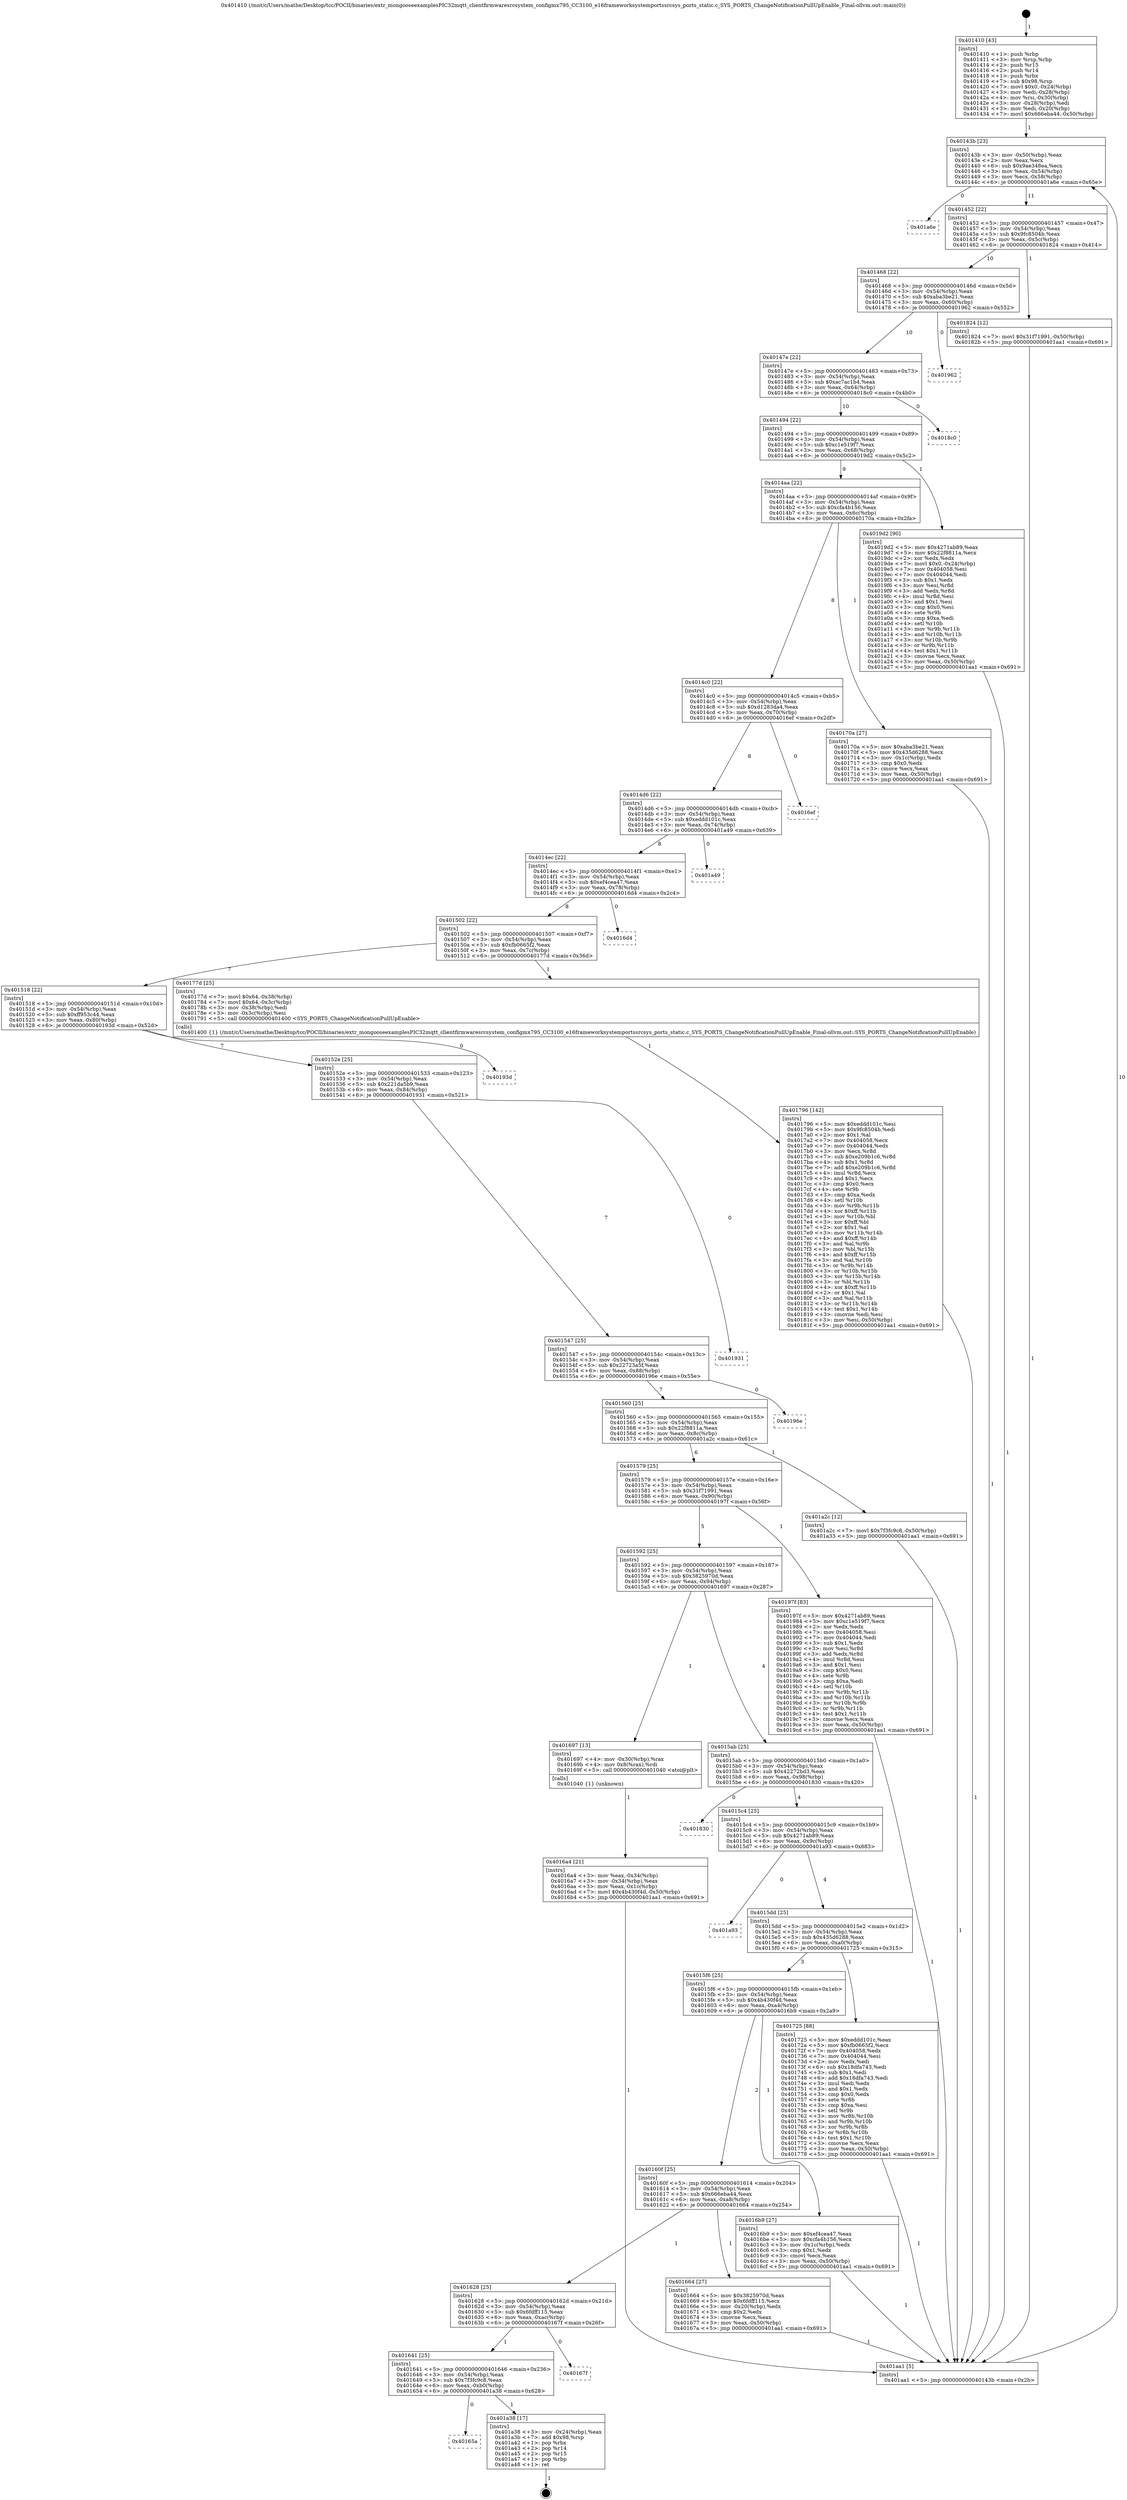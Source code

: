 digraph "0x401410" {
  label = "0x401410 (/mnt/c/Users/mathe/Desktop/tcc/POCII/binaries/extr_mongooseexamplesPIC32mqtt_clientfirmwaresrcsystem_configmx795_CC3100_e16frameworksystemportssrcsys_ports_static.c_SYS_PORTS_ChangeNotificationPullUpEnable_Final-ollvm.out::main(0))"
  labelloc = "t"
  node[shape=record]

  Entry [label="",width=0.3,height=0.3,shape=circle,fillcolor=black,style=filled]
  "0x40143b" [label="{
     0x40143b [23]\l
     | [instrs]\l
     &nbsp;&nbsp;0x40143b \<+3\>: mov -0x50(%rbp),%eax\l
     &nbsp;&nbsp;0x40143e \<+2\>: mov %eax,%ecx\l
     &nbsp;&nbsp;0x401440 \<+6\>: sub $0x9ae348ea,%ecx\l
     &nbsp;&nbsp;0x401446 \<+3\>: mov %eax,-0x54(%rbp)\l
     &nbsp;&nbsp;0x401449 \<+3\>: mov %ecx,-0x58(%rbp)\l
     &nbsp;&nbsp;0x40144c \<+6\>: je 0000000000401a6e \<main+0x65e\>\l
  }"]
  "0x401a6e" [label="{
     0x401a6e\l
  }", style=dashed]
  "0x401452" [label="{
     0x401452 [22]\l
     | [instrs]\l
     &nbsp;&nbsp;0x401452 \<+5\>: jmp 0000000000401457 \<main+0x47\>\l
     &nbsp;&nbsp;0x401457 \<+3\>: mov -0x54(%rbp),%eax\l
     &nbsp;&nbsp;0x40145a \<+5\>: sub $0x9fc8504b,%eax\l
     &nbsp;&nbsp;0x40145f \<+3\>: mov %eax,-0x5c(%rbp)\l
     &nbsp;&nbsp;0x401462 \<+6\>: je 0000000000401824 \<main+0x414\>\l
  }"]
  Exit [label="",width=0.3,height=0.3,shape=circle,fillcolor=black,style=filled,peripheries=2]
  "0x401824" [label="{
     0x401824 [12]\l
     | [instrs]\l
     &nbsp;&nbsp;0x401824 \<+7\>: movl $0x31f71991,-0x50(%rbp)\l
     &nbsp;&nbsp;0x40182b \<+5\>: jmp 0000000000401aa1 \<main+0x691\>\l
  }"]
  "0x401468" [label="{
     0x401468 [22]\l
     | [instrs]\l
     &nbsp;&nbsp;0x401468 \<+5\>: jmp 000000000040146d \<main+0x5d\>\l
     &nbsp;&nbsp;0x40146d \<+3\>: mov -0x54(%rbp),%eax\l
     &nbsp;&nbsp;0x401470 \<+5\>: sub $0xaba3be21,%eax\l
     &nbsp;&nbsp;0x401475 \<+3\>: mov %eax,-0x60(%rbp)\l
     &nbsp;&nbsp;0x401478 \<+6\>: je 0000000000401962 \<main+0x552\>\l
  }"]
  "0x40165a" [label="{
     0x40165a\l
  }", style=dashed]
  "0x401962" [label="{
     0x401962\l
  }", style=dashed]
  "0x40147e" [label="{
     0x40147e [22]\l
     | [instrs]\l
     &nbsp;&nbsp;0x40147e \<+5\>: jmp 0000000000401483 \<main+0x73\>\l
     &nbsp;&nbsp;0x401483 \<+3\>: mov -0x54(%rbp),%eax\l
     &nbsp;&nbsp;0x401486 \<+5\>: sub $0xac7ac1b4,%eax\l
     &nbsp;&nbsp;0x40148b \<+3\>: mov %eax,-0x64(%rbp)\l
     &nbsp;&nbsp;0x40148e \<+6\>: je 00000000004018c0 \<main+0x4b0\>\l
  }"]
  "0x401a38" [label="{
     0x401a38 [17]\l
     | [instrs]\l
     &nbsp;&nbsp;0x401a38 \<+3\>: mov -0x24(%rbp),%eax\l
     &nbsp;&nbsp;0x401a3b \<+7\>: add $0x98,%rsp\l
     &nbsp;&nbsp;0x401a42 \<+1\>: pop %rbx\l
     &nbsp;&nbsp;0x401a43 \<+2\>: pop %r14\l
     &nbsp;&nbsp;0x401a45 \<+2\>: pop %r15\l
     &nbsp;&nbsp;0x401a47 \<+1\>: pop %rbp\l
     &nbsp;&nbsp;0x401a48 \<+1\>: ret\l
  }"]
  "0x4018c0" [label="{
     0x4018c0\l
  }", style=dashed]
  "0x401494" [label="{
     0x401494 [22]\l
     | [instrs]\l
     &nbsp;&nbsp;0x401494 \<+5\>: jmp 0000000000401499 \<main+0x89\>\l
     &nbsp;&nbsp;0x401499 \<+3\>: mov -0x54(%rbp),%eax\l
     &nbsp;&nbsp;0x40149c \<+5\>: sub $0xc1e519f7,%eax\l
     &nbsp;&nbsp;0x4014a1 \<+3\>: mov %eax,-0x68(%rbp)\l
     &nbsp;&nbsp;0x4014a4 \<+6\>: je 00000000004019d2 \<main+0x5c2\>\l
  }"]
  "0x401641" [label="{
     0x401641 [25]\l
     | [instrs]\l
     &nbsp;&nbsp;0x401641 \<+5\>: jmp 0000000000401646 \<main+0x236\>\l
     &nbsp;&nbsp;0x401646 \<+3\>: mov -0x54(%rbp),%eax\l
     &nbsp;&nbsp;0x401649 \<+5\>: sub $0x7f3fc9c8,%eax\l
     &nbsp;&nbsp;0x40164e \<+6\>: mov %eax,-0xb0(%rbp)\l
     &nbsp;&nbsp;0x401654 \<+6\>: je 0000000000401a38 \<main+0x628\>\l
  }"]
  "0x4019d2" [label="{
     0x4019d2 [90]\l
     | [instrs]\l
     &nbsp;&nbsp;0x4019d2 \<+5\>: mov $0x4271ab89,%eax\l
     &nbsp;&nbsp;0x4019d7 \<+5\>: mov $0x22f8811a,%ecx\l
     &nbsp;&nbsp;0x4019dc \<+2\>: xor %edx,%edx\l
     &nbsp;&nbsp;0x4019de \<+7\>: movl $0x0,-0x24(%rbp)\l
     &nbsp;&nbsp;0x4019e5 \<+7\>: mov 0x404058,%esi\l
     &nbsp;&nbsp;0x4019ec \<+7\>: mov 0x404044,%edi\l
     &nbsp;&nbsp;0x4019f3 \<+3\>: sub $0x1,%edx\l
     &nbsp;&nbsp;0x4019f6 \<+3\>: mov %esi,%r8d\l
     &nbsp;&nbsp;0x4019f9 \<+3\>: add %edx,%r8d\l
     &nbsp;&nbsp;0x4019fc \<+4\>: imul %r8d,%esi\l
     &nbsp;&nbsp;0x401a00 \<+3\>: and $0x1,%esi\l
     &nbsp;&nbsp;0x401a03 \<+3\>: cmp $0x0,%esi\l
     &nbsp;&nbsp;0x401a06 \<+4\>: sete %r9b\l
     &nbsp;&nbsp;0x401a0a \<+3\>: cmp $0xa,%edi\l
     &nbsp;&nbsp;0x401a0d \<+4\>: setl %r10b\l
     &nbsp;&nbsp;0x401a11 \<+3\>: mov %r9b,%r11b\l
     &nbsp;&nbsp;0x401a14 \<+3\>: and %r10b,%r11b\l
     &nbsp;&nbsp;0x401a17 \<+3\>: xor %r10b,%r9b\l
     &nbsp;&nbsp;0x401a1a \<+3\>: or %r9b,%r11b\l
     &nbsp;&nbsp;0x401a1d \<+4\>: test $0x1,%r11b\l
     &nbsp;&nbsp;0x401a21 \<+3\>: cmovne %ecx,%eax\l
     &nbsp;&nbsp;0x401a24 \<+3\>: mov %eax,-0x50(%rbp)\l
     &nbsp;&nbsp;0x401a27 \<+5\>: jmp 0000000000401aa1 \<main+0x691\>\l
  }"]
  "0x4014aa" [label="{
     0x4014aa [22]\l
     | [instrs]\l
     &nbsp;&nbsp;0x4014aa \<+5\>: jmp 00000000004014af \<main+0x9f\>\l
     &nbsp;&nbsp;0x4014af \<+3\>: mov -0x54(%rbp),%eax\l
     &nbsp;&nbsp;0x4014b2 \<+5\>: sub $0xcfa4b156,%eax\l
     &nbsp;&nbsp;0x4014b7 \<+3\>: mov %eax,-0x6c(%rbp)\l
     &nbsp;&nbsp;0x4014ba \<+6\>: je 000000000040170a \<main+0x2fa\>\l
  }"]
  "0x40167f" [label="{
     0x40167f\l
  }", style=dashed]
  "0x40170a" [label="{
     0x40170a [27]\l
     | [instrs]\l
     &nbsp;&nbsp;0x40170a \<+5\>: mov $0xaba3be21,%eax\l
     &nbsp;&nbsp;0x40170f \<+5\>: mov $0x435d6288,%ecx\l
     &nbsp;&nbsp;0x401714 \<+3\>: mov -0x1c(%rbp),%edx\l
     &nbsp;&nbsp;0x401717 \<+3\>: cmp $0x0,%edx\l
     &nbsp;&nbsp;0x40171a \<+3\>: cmove %ecx,%eax\l
     &nbsp;&nbsp;0x40171d \<+3\>: mov %eax,-0x50(%rbp)\l
     &nbsp;&nbsp;0x401720 \<+5\>: jmp 0000000000401aa1 \<main+0x691\>\l
  }"]
  "0x4014c0" [label="{
     0x4014c0 [22]\l
     | [instrs]\l
     &nbsp;&nbsp;0x4014c0 \<+5\>: jmp 00000000004014c5 \<main+0xb5\>\l
     &nbsp;&nbsp;0x4014c5 \<+3\>: mov -0x54(%rbp),%eax\l
     &nbsp;&nbsp;0x4014c8 \<+5\>: sub $0xd1283da4,%eax\l
     &nbsp;&nbsp;0x4014cd \<+3\>: mov %eax,-0x70(%rbp)\l
     &nbsp;&nbsp;0x4014d0 \<+6\>: je 00000000004016ef \<main+0x2df\>\l
  }"]
  "0x401796" [label="{
     0x401796 [142]\l
     | [instrs]\l
     &nbsp;&nbsp;0x401796 \<+5\>: mov $0xeddd101c,%esi\l
     &nbsp;&nbsp;0x40179b \<+5\>: mov $0x9fc8504b,%edi\l
     &nbsp;&nbsp;0x4017a0 \<+2\>: mov $0x1,%al\l
     &nbsp;&nbsp;0x4017a2 \<+7\>: mov 0x404058,%ecx\l
     &nbsp;&nbsp;0x4017a9 \<+7\>: mov 0x404044,%edx\l
     &nbsp;&nbsp;0x4017b0 \<+3\>: mov %ecx,%r8d\l
     &nbsp;&nbsp;0x4017b3 \<+7\>: sub $0xe209b1c6,%r8d\l
     &nbsp;&nbsp;0x4017ba \<+4\>: sub $0x1,%r8d\l
     &nbsp;&nbsp;0x4017be \<+7\>: add $0xe209b1c6,%r8d\l
     &nbsp;&nbsp;0x4017c5 \<+4\>: imul %r8d,%ecx\l
     &nbsp;&nbsp;0x4017c9 \<+3\>: and $0x1,%ecx\l
     &nbsp;&nbsp;0x4017cc \<+3\>: cmp $0x0,%ecx\l
     &nbsp;&nbsp;0x4017cf \<+4\>: sete %r9b\l
     &nbsp;&nbsp;0x4017d3 \<+3\>: cmp $0xa,%edx\l
     &nbsp;&nbsp;0x4017d6 \<+4\>: setl %r10b\l
     &nbsp;&nbsp;0x4017da \<+3\>: mov %r9b,%r11b\l
     &nbsp;&nbsp;0x4017dd \<+4\>: xor $0xff,%r11b\l
     &nbsp;&nbsp;0x4017e1 \<+3\>: mov %r10b,%bl\l
     &nbsp;&nbsp;0x4017e4 \<+3\>: xor $0xff,%bl\l
     &nbsp;&nbsp;0x4017e7 \<+2\>: xor $0x1,%al\l
     &nbsp;&nbsp;0x4017e9 \<+3\>: mov %r11b,%r14b\l
     &nbsp;&nbsp;0x4017ec \<+4\>: and $0xff,%r14b\l
     &nbsp;&nbsp;0x4017f0 \<+3\>: and %al,%r9b\l
     &nbsp;&nbsp;0x4017f3 \<+3\>: mov %bl,%r15b\l
     &nbsp;&nbsp;0x4017f6 \<+4\>: and $0xff,%r15b\l
     &nbsp;&nbsp;0x4017fa \<+3\>: and %al,%r10b\l
     &nbsp;&nbsp;0x4017fd \<+3\>: or %r9b,%r14b\l
     &nbsp;&nbsp;0x401800 \<+3\>: or %r10b,%r15b\l
     &nbsp;&nbsp;0x401803 \<+3\>: xor %r15b,%r14b\l
     &nbsp;&nbsp;0x401806 \<+3\>: or %bl,%r11b\l
     &nbsp;&nbsp;0x401809 \<+4\>: xor $0xff,%r11b\l
     &nbsp;&nbsp;0x40180d \<+2\>: or $0x1,%al\l
     &nbsp;&nbsp;0x40180f \<+3\>: and %al,%r11b\l
     &nbsp;&nbsp;0x401812 \<+3\>: or %r11b,%r14b\l
     &nbsp;&nbsp;0x401815 \<+4\>: test $0x1,%r14b\l
     &nbsp;&nbsp;0x401819 \<+3\>: cmovne %edi,%esi\l
     &nbsp;&nbsp;0x40181c \<+3\>: mov %esi,-0x50(%rbp)\l
     &nbsp;&nbsp;0x40181f \<+5\>: jmp 0000000000401aa1 \<main+0x691\>\l
  }"]
  "0x4016ef" [label="{
     0x4016ef\l
  }", style=dashed]
  "0x4014d6" [label="{
     0x4014d6 [22]\l
     | [instrs]\l
     &nbsp;&nbsp;0x4014d6 \<+5\>: jmp 00000000004014db \<main+0xcb\>\l
     &nbsp;&nbsp;0x4014db \<+3\>: mov -0x54(%rbp),%eax\l
     &nbsp;&nbsp;0x4014de \<+5\>: sub $0xeddd101c,%eax\l
     &nbsp;&nbsp;0x4014e3 \<+3\>: mov %eax,-0x74(%rbp)\l
     &nbsp;&nbsp;0x4014e6 \<+6\>: je 0000000000401a49 \<main+0x639\>\l
  }"]
  "0x4016a4" [label="{
     0x4016a4 [21]\l
     | [instrs]\l
     &nbsp;&nbsp;0x4016a4 \<+3\>: mov %eax,-0x34(%rbp)\l
     &nbsp;&nbsp;0x4016a7 \<+3\>: mov -0x34(%rbp),%eax\l
     &nbsp;&nbsp;0x4016aa \<+3\>: mov %eax,-0x1c(%rbp)\l
     &nbsp;&nbsp;0x4016ad \<+7\>: movl $0x4b430f4d,-0x50(%rbp)\l
     &nbsp;&nbsp;0x4016b4 \<+5\>: jmp 0000000000401aa1 \<main+0x691\>\l
  }"]
  "0x401a49" [label="{
     0x401a49\l
  }", style=dashed]
  "0x4014ec" [label="{
     0x4014ec [22]\l
     | [instrs]\l
     &nbsp;&nbsp;0x4014ec \<+5\>: jmp 00000000004014f1 \<main+0xe1\>\l
     &nbsp;&nbsp;0x4014f1 \<+3\>: mov -0x54(%rbp),%eax\l
     &nbsp;&nbsp;0x4014f4 \<+5\>: sub $0xef4cea47,%eax\l
     &nbsp;&nbsp;0x4014f9 \<+3\>: mov %eax,-0x78(%rbp)\l
     &nbsp;&nbsp;0x4014fc \<+6\>: je 00000000004016d4 \<main+0x2c4\>\l
  }"]
  "0x401410" [label="{
     0x401410 [43]\l
     | [instrs]\l
     &nbsp;&nbsp;0x401410 \<+1\>: push %rbp\l
     &nbsp;&nbsp;0x401411 \<+3\>: mov %rsp,%rbp\l
     &nbsp;&nbsp;0x401414 \<+2\>: push %r15\l
     &nbsp;&nbsp;0x401416 \<+2\>: push %r14\l
     &nbsp;&nbsp;0x401418 \<+1\>: push %rbx\l
     &nbsp;&nbsp;0x401419 \<+7\>: sub $0x98,%rsp\l
     &nbsp;&nbsp;0x401420 \<+7\>: movl $0x0,-0x24(%rbp)\l
     &nbsp;&nbsp;0x401427 \<+3\>: mov %edi,-0x28(%rbp)\l
     &nbsp;&nbsp;0x40142a \<+4\>: mov %rsi,-0x30(%rbp)\l
     &nbsp;&nbsp;0x40142e \<+3\>: mov -0x28(%rbp),%edi\l
     &nbsp;&nbsp;0x401431 \<+3\>: mov %edi,-0x20(%rbp)\l
     &nbsp;&nbsp;0x401434 \<+7\>: movl $0x666eba44,-0x50(%rbp)\l
  }"]
  "0x4016d4" [label="{
     0x4016d4\l
  }", style=dashed]
  "0x401502" [label="{
     0x401502 [22]\l
     | [instrs]\l
     &nbsp;&nbsp;0x401502 \<+5\>: jmp 0000000000401507 \<main+0xf7\>\l
     &nbsp;&nbsp;0x401507 \<+3\>: mov -0x54(%rbp),%eax\l
     &nbsp;&nbsp;0x40150a \<+5\>: sub $0xfb0665f2,%eax\l
     &nbsp;&nbsp;0x40150f \<+3\>: mov %eax,-0x7c(%rbp)\l
     &nbsp;&nbsp;0x401512 \<+6\>: je 000000000040177d \<main+0x36d\>\l
  }"]
  "0x401aa1" [label="{
     0x401aa1 [5]\l
     | [instrs]\l
     &nbsp;&nbsp;0x401aa1 \<+5\>: jmp 000000000040143b \<main+0x2b\>\l
  }"]
  "0x40177d" [label="{
     0x40177d [25]\l
     | [instrs]\l
     &nbsp;&nbsp;0x40177d \<+7\>: movl $0x64,-0x38(%rbp)\l
     &nbsp;&nbsp;0x401784 \<+7\>: movl $0x64,-0x3c(%rbp)\l
     &nbsp;&nbsp;0x40178b \<+3\>: mov -0x38(%rbp),%edi\l
     &nbsp;&nbsp;0x40178e \<+3\>: mov -0x3c(%rbp),%esi\l
     &nbsp;&nbsp;0x401791 \<+5\>: call 0000000000401400 \<SYS_PORTS_ChangeNotificationPullUpEnable\>\l
     | [calls]\l
     &nbsp;&nbsp;0x401400 \{1\} (/mnt/c/Users/mathe/Desktop/tcc/POCII/binaries/extr_mongooseexamplesPIC32mqtt_clientfirmwaresrcsystem_configmx795_CC3100_e16frameworksystemportssrcsys_ports_static.c_SYS_PORTS_ChangeNotificationPullUpEnable_Final-ollvm.out::SYS_PORTS_ChangeNotificationPullUpEnable)\l
  }"]
  "0x401518" [label="{
     0x401518 [22]\l
     | [instrs]\l
     &nbsp;&nbsp;0x401518 \<+5\>: jmp 000000000040151d \<main+0x10d\>\l
     &nbsp;&nbsp;0x40151d \<+3\>: mov -0x54(%rbp),%eax\l
     &nbsp;&nbsp;0x401520 \<+5\>: sub $0xff953c44,%eax\l
     &nbsp;&nbsp;0x401525 \<+3\>: mov %eax,-0x80(%rbp)\l
     &nbsp;&nbsp;0x401528 \<+6\>: je 000000000040193d \<main+0x52d\>\l
  }"]
  "0x401628" [label="{
     0x401628 [25]\l
     | [instrs]\l
     &nbsp;&nbsp;0x401628 \<+5\>: jmp 000000000040162d \<main+0x21d\>\l
     &nbsp;&nbsp;0x40162d \<+3\>: mov -0x54(%rbp),%eax\l
     &nbsp;&nbsp;0x401630 \<+5\>: sub $0x6fdff115,%eax\l
     &nbsp;&nbsp;0x401635 \<+6\>: mov %eax,-0xac(%rbp)\l
     &nbsp;&nbsp;0x40163b \<+6\>: je 000000000040167f \<main+0x26f\>\l
  }"]
  "0x40193d" [label="{
     0x40193d\l
  }", style=dashed]
  "0x40152e" [label="{
     0x40152e [25]\l
     | [instrs]\l
     &nbsp;&nbsp;0x40152e \<+5\>: jmp 0000000000401533 \<main+0x123\>\l
     &nbsp;&nbsp;0x401533 \<+3\>: mov -0x54(%rbp),%eax\l
     &nbsp;&nbsp;0x401536 \<+5\>: sub $0x221da5b9,%eax\l
     &nbsp;&nbsp;0x40153b \<+6\>: mov %eax,-0x84(%rbp)\l
     &nbsp;&nbsp;0x401541 \<+6\>: je 0000000000401931 \<main+0x521\>\l
  }"]
  "0x401664" [label="{
     0x401664 [27]\l
     | [instrs]\l
     &nbsp;&nbsp;0x401664 \<+5\>: mov $0x3825970d,%eax\l
     &nbsp;&nbsp;0x401669 \<+5\>: mov $0x6fdff115,%ecx\l
     &nbsp;&nbsp;0x40166e \<+3\>: mov -0x20(%rbp),%edx\l
     &nbsp;&nbsp;0x401671 \<+3\>: cmp $0x2,%edx\l
     &nbsp;&nbsp;0x401674 \<+3\>: cmovne %ecx,%eax\l
     &nbsp;&nbsp;0x401677 \<+3\>: mov %eax,-0x50(%rbp)\l
     &nbsp;&nbsp;0x40167a \<+5\>: jmp 0000000000401aa1 \<main+0x691\>\l
  }"]
  "0x401931" [label="{
     0x401931\l
  }", style=dashed]
  "0x401547" [label="{
     0x401547 [25]\l
     | [instrs]\l
     &nbsp;&nbsp;0x401547 \<+5\>: jmp 000000000040154c \<main+0x13c\>\l
     &nbsp;&nbsp;0x40154c \<+3\>: mov -0x54(%rbp),%eax\l
     &nbsp;&nbsp;0x40154f \<+5\>: sub $0x22723a5f,%eax\l
     &nbsp;&nbsp;0x401554 \<+6\>: mov %eax,-0x88(%rbp)\l
     &nbsp;&nbsp;0x40155a \<+6\>: je 000000000040196e \<main+0x55e\>\l
  }"]
  "0x40160f" [label="{
     0x40160f [25]\l
     | [instrs]\l
     &nbsp;&nbsp;0x40160f \<+5\>: jmp 0000000000401614 \<main+0x204\>\l
     &nbsp;&nbsp;0x401614 \<+3\>: mov -0x54(%rbp),%eax\l
     &nbsp;&nbsp;0x401617 \<+5\>: sub $0x666eba44,%eax\l
     &nbsp;&nbsp;0x40161c \<+6\>: mov %eax,-0xa8(%rbp)\l
     &nbsp;&nbsp;0x401622 \<+6\>: je 0000000000401664 \<main+0x254\>\l
  }"]
  "0x40196e" [label="{
     0x40196e\l
  }", style=dashed]
  "0x401560" [label="{
     0x401560 [25]\l
     | [instrs]\l
     &nbsp;&nbsp;0x401560 \<+5\>: jmp 0000000000401565 \<main+0x155\>\l
     &nbsp;&nbsp;0x401565 \<+3\>: mov -0x54(%rbp),%eax\l
     &nbsp;&nbsp;0x401568 \<+5\>: sub $0x22f8811a,%eax\l
     &nbsp;&nbsp;0x40156d \<+6\>: mov %eax,-0x8c(%rbp)\l
     &nbsp;&nbsp;0x401573 \<+6\>: je 0000000000401a2c \<main+0x61c\>\l
  }"]
  "0x4016b9" [label="{
     0x4016b9 [27]\l
     | [instrs]\l
     &nbsp;&nbsp;0x4016b9 \<+5\>: mov $0xef4cea47,%eax\l
     &nbsp;&nbsp;0x4016be \<+5\>: mov $0xcfa4b156,%ecx\l
     &nbsp;&nbsp;0x4016c3 \<+3\>: mov -0x1c(%rbp),%edx\l
     &nbsp;&nbsp;0x4016c6 \<+3\>: cmp $0x1,%edx\l
     &nbsp;&nbsp;0x4016c9 \<+3\>: cmovl %ecx,%eax\l
     &nbsp;&nbsp;0x4016cc \<+3\>: mov %eax,-0x50(%rbp)\l
     &nbsp;&nbsp;0x4016cf \<+5\>: jmp 0000000000401aa1 \<main+0x691\>\l
  }"]
  "0x401a2c" [label="{
     0x401a2c [12]\l
     | [instrs]\l
     &nbsp;&nbsp;0x401a2c \<+7\>: movl $0x7f3fc9c8,-0x50(%rbp)\l
     &nbsp;&nbsp;0x401a33 \<+5\>: jmp 0000000000401aa1 \<main+0x691\>\l
  }"]
  "0x401579" [label="{
     0x401579 [25]\l
     | [instrs]\l
     &nbsp;&nbsp;0x401579 \<+5\>: jmp 000000000040157e \<main+0x16e\>\l
     &nbsp;&nbsp;0x40157e \<+3\>: mov -0x54(%rbp),%eax\l
     &nbsp;&nbsp;0x401581 \<+5\>: sub $0x31f71991,%eax\l
     &nbsp;&nbsp;0x401586 \<+6\>: mov %eax,-0x90(%rbp)\l
     &nbsp;&nbsp;0x40158c \<+6\>: je 000000000040197f \<main+0x56f\>\l
  }"]
  "0x4015f6" [label="{
     0x4015f6 [25]\l
     | [instrs]\l
     &nbsp;&nbsp;0x4015f6 \<+5\>: jmp 00000000004015fb \<main+0x1eb\>\l
     &nbsp;&nbsp;0x4015fb \<+3\>: mov -0x54(%rbp),%eax\l
     &nbsp;&nbsp;0x4015fe \<+5\>: sub $0x4b430f4d,%eax\l
     &nbsp;&nbsp;0x401603 \<+6\>: mov %eax,-0xa4(%rbp)\l
     &nbsp;&nbsp;0x401609 \<+6\>: je 00000000004016b9 \<main+0x2a9\>\l
  }"]
  "0x40197f" [label="{
     0x40197f [83]\l
     | [instrs]\l
     &nbsp;&nbsp;0x40197f \<+5\>: mov $0x4271ab89,%eax\l
     &nbsp;&nbsp;0x401984 \<+5\>: mov $0xc1e519f7,%ecx\l
     &nbsp;&nbsp;0x401989 \<+2\>: xor %edx,%edx\l
     &nbsp;&nbsp;0x40198b \<+7\>: mov 0x404058,%esi\l
     &nbsp;&nbsp;0x401992 \<+7\>: mov 0x404044,%edi\l
     &nbsp;&nbsp;0x401999 \<+3\>: sub $0x1,%edx\l
     &nbsp;&nbsp;0x40199c \<+3\>: mov %esi,%r8d\l
     &nbsp;&nbsp;0x40199f \<+3\>: add %edx,%r8d\l
     &nbsp;&nbsp;0x4019a2 \<+4\>: imul %r8d,%esi\l
     &nbsp;&nbsp;0x4019a6 \<+3\>: and $0x1,%esi\l
     &nbsp;&nbsp;0x4019a9 \<+3\>: cmp $0x0,%esi\l
     &nbsp;&nbsp;0x4019ac \<+4\>: sete %r9b\l
     &nbsp;&nbsp;0x4019b0 \<+3\>: cmp $0xa,%edi\l
     &nbsp;&nbsp;0x4019b3 \<+4\>: setl %r10b\l
     &nbsp;&nbsp;0x4019b7 \<+3\>: mov %r9b,%r11b\l
     &nbsp;&nbsp;0x4019ba \<+3\>: and %r10b,%r11b\l
     &nbsp;&nbsp;0x4019bd \<+3\>: xor %r10b,%r9b\l
     &nbsp;&nbsp;0x4019c0 \<+3\>: or %r9b,%r11b\l
     &nbsp;&nbsp;0x4019c3 \<+4\>: test $0x1,%r11b\l
     &nbsp;&nbsp;0x4019c7 \<+3\>: cmovne %ecx,%eax\l
     &nbsp;&nbsp;0x4019ca \<+3\>: mov %eax,-0x50(%rbp)\l
     &nbsp;&nbsp;0x4019cd \<+5\>: jmp 0000000000401aa1 \<main+0x691\>\l
  }"]
  "0x401592" [label="{
     0x401592 [25]\l
     | [instrs]\l
     &nbsp;&nbsp;0x401592 \<+5\>: jmp 0000000000401597 \<main+0x187\>\l
     &nbsp;&nbsp;0x401597 \<+3\>: mov -0x54(%rbp),%eax\l
     &nbsp;&nbsp;0x40159a \<+5\>: sub $0x3825970d,%eax\l
     &nbsp;&nbsp;0x40159f \<+6\>: mov %eax,-0x94(%rbp)\l
     &nbsp;&nbsp;0x4015a5 \<+6\>: je 0000000000401697 \<main+0x287\>\l
  }"]
  "0x401725" [label="{
     0x401725 [88]\l
     | [instrs]\l
     &nbsp;&nbsp;0x401725 \<+5\>: mov $0xeddd101c,%eax\l
     &nbsp;&nbsp;0x40172a \<+5\>: mov $0xfb0665f2,%ecx\l
     &nbsp;&nbsp;0x40172f \<+7\>: mov 0x404058,%edx\l
     &nbsp;&nbsp;0x401736 \<+7\>: mov 0x404044,%esi\l
     &nbsp;&nbsp;0x40173d \<+2\>: mov %edx,%edi\l
     &nbsp;&nbsp;0x40173f \<+6\>: sub $0x18dfa743,%edi\l
     &nbsp;&nbsp;0x401745 \<+3\>: sub $0x1,%edi\l
     &nbsp;&nbsp;0x401748 \<+6\>: add $0x18dfa743,%edi\l
     &nbsp;&nbsp;0x40174e \<+3\>: imul %edi,%edx\l
     &nbsp;&nbsp;0x401751 \<+3\>: and $0x1,%edx\l
     &nbsp;&nbsp;0x401754 \<+3\>: cmp $0x0,%edx\l
     &nbsp;&nbsp;0x401757 \<+4\>: sete %r8b\l
     &nbsp;&nbsp;0x40175b \<+3\>: cmp $0xa,%esi\l
     &nbsp;&nbsp;0x40175e \<+4\>: setl %r9b\l
     &nbsp;&nbsp;0x401762 \<+3\>: mov %r8b,%r10b\l
     &nbsp;&nbsp;0x401765 \<+3\>: and %r9b,%r10b\l
     &nbsp;&nbsp;0x401768 \<+3\>: xor %r9b,%r8b\l
     &nbsp;&nbsp;0x40176b \<+3\>: or %r8b,%r10b\l
     &nbsp;&nbsp;0x40176e \<+4\>: test $0x1,%r10b\l
     &nbsp;&nbsp;0x401772 \<+3\>: cmovne %ecx,%eax\l
     &nbsp;&nbsp;0x401775 \<+3\>: mov %eax,-0x50(%rbp)\l
     &nbsp;&nbsp;0x401778 \<+5\>: jmp 0000000000401aa1 \<main+0x691\>\l
  }"]
  "0x401697" [label="{
     0x401697 [13]\l
     | [instrs]\l
     &nbsp;&nbsp;0x401697 \<+4\>: mov -0x30(%rbp),%rax\l
     &nbsp;&nbsp;0x40169b \<+4\>: mov 0x8(%rax),%rdi\l
     &nbsp;&nbsp;0x40169f \<+5\>: call 0000000000401040 \<atoi@plt\>\l
     | [calls]\l
     &nbsp;&nbsp;0x401040 \{1\} (unknown)\l
  }"]
  "0x4015ab" [label="{
     0x4015ab [25]\l
     | [instrs]\l
     &nbsp;&nbsp;0x4015ab \<+5\>: jmp 00000000004015b0 \<main+0x1a0\>\l
     &nbsp;&nbsp;0x4015b0 \<+3\>: mov -0x54(%rbp),%eax\l
     &nbsp;&nbsp;0x4015b3 \<+5\>: sub $0x42272bd3,%eax\l
     &nbsp;&nbsp;0x4015b8 \<+6\>: mov %eax,-0x98(%rbp)\l
     &nbsp;&nbsp;0x4015be \<+6\>: je 0000000000401830 \<main+0x420\>\l
  }"]
  "0x4015dd" [label="{
     0x4015dd [25]\l
     | [instrs]\l
     &nbsp;&nbsp;0x4015dd \<+5\>: jmp 00000000004015e2 \<main+0x1d2\>\l
     &nbsp;&nbsp;0x4015e2 \<+3\>: mov -0x54(%rbp),%eax\l
     &nbsp;&nbsp;0x4015e5 \<+5\>: sub $0x435d6288,%eax\l
     &nbsp;&nbsp;0x4015ea \<+6\>: mov %eax,-0xa0(%rbp)\l
     &nbsp;&nbsp;0x4015f0 \<+6\>: je 0000000000401725 \<main+0x315\>\l
  }"]
  "0x401830" [label="{
     0x401830\l
  }", style=dashed]
  "0x4015c4" [label="{
     0x4015c4 [25]\l
     | [instrs]\l
     &nbsp;&nbsp;0x4015c4 \<+5\>: jmp 00000000004015c9 \<main+0x1b9\>\l
     &nbsp;&nbsp;0x4015c9 \<+3\>: mov -0x54(%rbp),%eax\l
     &nbsp;&nbsp;0x4015cc \<+5\>: sub $0x4271ab89,%eax\l
     &nbsp;&nbsp;0x4015d1 \<+6\>: mov %eax,-0x9c(%rbp)\l
     &nbsp;&nbsp;0x4015d7 \<+6\>: je 0000000000401a93 \<main+0x683\>\l
  }"]
  "0x401a93" [label="{
     0x401a93\l
  }", style=dashed]
  Entry -> "0x401410" [label=" 1"]
  "0x40143b" -> "0x401a6e" [label=" 0"]
  "0x40143b" -> "0x401452" [label=" 11"]
  "0x401a38" -> Exit [label=" 1"]
  "0x401452" -> "0x401824" [label=" 1"]
  "0x401452" -> "0x401468" [label=" 10"]
  "0x401641" -> "0x40165a" [label=" 0"]
  "0x401468" -> "0x401962" [label=" 0"]
  "0x401468" -> "0x40147e" [label=" 10"]
  "0x401641" -> "0x401a38" [label=" 1"]
  "0x40147e" -> "0x4018c0" [label=" 0"]
  "0x40147e" -> "0x401494" [label=" 10"]
  "0x401628" -> "0x401641" [label=" 1"]
  "0x401494" -> "0x4019d2" [label=" 1"]
  "0x401494" -> "0x4014aa" [label=" 9"]
  "0x401628" -> "0x40167f" [label=" 0"]
  "0x4014aa" -> "0x40170a" [label=" 1"]
  "0x4014aa" -> "0x4014c0" [label=" 8"]
  "0x401a2c" -> "0x401aa1" [label=" 1"]
  "0x4014c0" -> "0x4016ef" [label=" 0"]
  "0x4014c0" -> "0x4014d6" [label=" 8"]
  "0x4019d2" -> "0x401aa1" [label=" 1"]
  "0x4014d6" -> "0x401a49" [label=" 0"]
  "0x4014d6" -> "0x4014ec" [label=" 8"]
  "0x40197f" -> "0x401aa1" [label=" 1"]
  "0x4014ec" -> "0x4016d4" [label=" 0"]
  "0x4014ec" -> "0x401502" [label=" 8"]
  "0x401824" -> "0x401aa1" [label=" 1"]
  "0x401502" -> "0x40177d" [label=" 1"]
  "0x401502" -> "0x401518" [label=" 7"]
  "0x401796" -> "0x401aa1" [label=" 1"]
  "0x401518" -> "0x40193d" [label=" 0"]
  "0x401518" -> "0x40152e" [label=" 7"]
  "0x40177d" -> "0x401796" [label=" 1"]
  "0x40152e" -> "0x401931" [label=" 0"]
  "0x40152e" -> "0x401547" [label=" 7"]
  "0x401725" -> "0x401aa1" [label=" 1"]
  "0x401547" -> "0x40196e" [label=" 0"]
  "0x401547" -> "0x401560" [label=" 7"]
  "0x4016b9" -> "0x401aa1" [label=" 1"]
  "0x401560" -> "0x401a2c" [label=" 1"]
  "0x401560" -> "0x401579" [label=" 6"]
  "0x4016a4" -> "0x401aa1" [label=" 1"]
  "0x401579" -> "0x40197f" [label=" 1"]
  "0x401579" -> "0x401592" [label=" 5"]
  "0x401aa1" -> "0x40143b" [label=" 10"]
  "0x401592" -> "0x401697" [label=" 1"]
  "0x401592" -> "0x4015ab" [label=" 4"]
  "0x401410" -> "0x40143b" [label=" 1"]
  "0x4015ab" -> "0x401830" [label=" 0"]
  "0x4015ab" -> "0x4015c4" [label=" 4"]
  "0x40160f" -> "0x401628" [label=" 1"]
  "0x4015c4" -> "0x401a93" [label=" 0"]
  "0x4015c4" -> "0x4015dd" [label=" 4"]
  "0x401664" -> "0x401aa1" [label=" 1"]
  "0x4015dd" -> "0x401725" [label=" 1"]
  "0x4015dd" -> "0x4015f6" [label=" 3"]
  "0x401697" -> "0x4016a4" [label=" 1"]
  "0x4015f6" -> "0x4016b9" [label=" 1"]
  "0x4015f6" -> "0x40160f" [label=" 2"]
  "0x40170a" -> "0x401aa1" [label=" 1"]
  "0x40160f" -> "0x401664" [label=" 1"]
}
